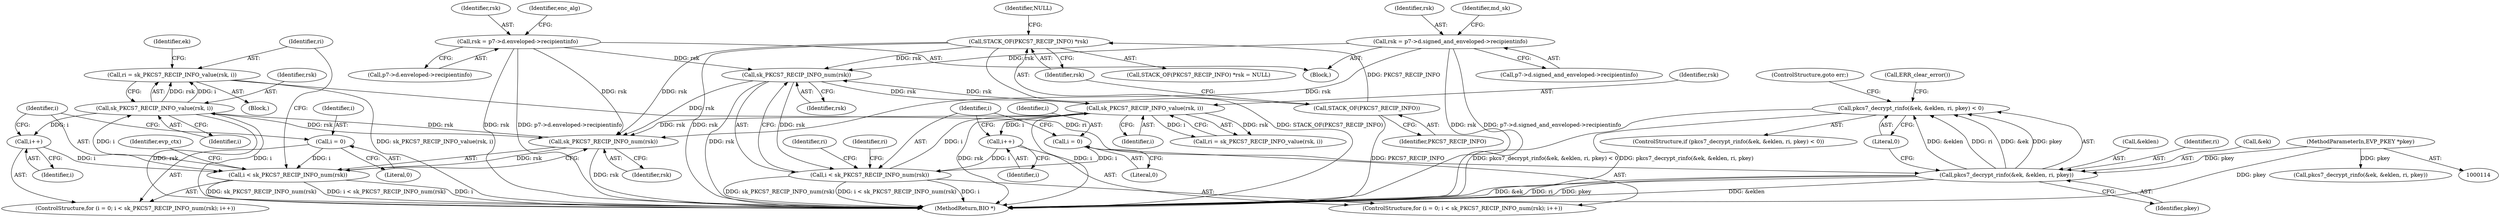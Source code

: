 digraph "0_openssl_59302b600e8d5b77ef144e447bb046fd7ab72686@API" {
"1000528" [label="(Call,pkcs7_decrypt_rinfo(&ek, &eklen, ri, pkey) < 0)"];
"1000529" [label="(Call,pkcs7_decrypt_rinfo(&ek, &eklen, ri, pkey))"];
"1000522" [label="(Call,ri = sk_PKCS7_RECIP_INFO_value(rsk, i))"];
"1000524" [label="(Call,sk_PKCS7_RECIP_INFO_value(rsk, i))"];
"1000517" [label="(Call,sk_PKCS7_RECIP_INFO_num(rsk))"];
"1000318" [label="(Call,rsk = p7->d.enveloped->recipientinfo)"];
"1000163" [label="(Call,STACK_OF(PKCS7_RECIP_INFO) *rsk)"];
"1000164" [label="(Call,STACK_OF(PKCS7_RECIP_INFO))"];
"1000478" [label="(Call,sk_PKCS7_RECIP_INFO_num(rsk))"];
"1000485" [label="(Call,sk_PKCS7_RECIP_INFO_value(rsk, i))"];
"1000476" [label="(Call,i < sk_PKCS7_RECIP_INFO_num(rsk))"];
"1000473" [label="(Call,i = 0)"];
"1000480" [label="(Call,i++)"];
"1000261" [label="(Call,rsk = p7->d.signed_and_enveloped->recipientinfo)"];
"1000515" [label="(Call,i < sk_PKCS7_RECIP_INFO_num(rsk))"];
"1000519" [label="(Call,i++)"];
"1000512" [label="(Call,i = 0)"];
"1000116" [label="(MethodParameterIn,EVP_PKEY *pkey)"];
"1000116" [label="(MethodParameterIn,EVP_PKEY *pkey)"];
"1000520" [label="(Identifier,i)"];
"1000526" [label="(Identifier,i)"];
"1000529" [label="(Call,pkcs7_decrypt_rinfo(&ek, &eklen, ri, pkey))"];
"1000532" [label="(Call,&eklen)"];
"1000477" [label="(Identifier,i)"];
"1000535" [label="(Identifier,pkey)"];
"1000523" [label="(Identifier,ri)"];
"1000476" [label="(Call,i < sk_PKCS7_RECIP_INFO_num(rsk))"];
"1000517" [label="(Call,sk_PKCS7_RECIP_INFO_num(rsk))"];
"1000524" [label="(Call,sk_PKCS7_RECIP_INFO_value(rsk, i))"];
"1000499" [label="(Identifier,ri)"];
"1000480" [label="(Call,i++)"];
"1000263" [label="(Call,p7->d.signed_and_enveloped->recipientinfo)"];
"1000536" [label="(Literal,0)"];
"1000525" [label="(Identifier,rsk)"];
"1000166" [label="(Identifier,rsk)"];
"1000513" [label="(Identifier,i)"];
"1000484" [label="(Identifier,ri)"];
"1000164" [label="(Call,STACK_OF(PKCS7_RECIP_INFO))"];
"1000514" [label="(Literal,0)"];
"1000534" [label="(Identifier,ri)"];
"1000521" [label="(Block,)"];
"1000261" [label="(Call,rsk = p7->d.signed_and_enveloped->recipientinfo)"];
"1000537" [label="(ControlStructure,goto err;)"];
"1000162" [label="(Call,STACK_OF(PKCS7_RECIP_INFO) *rsk = NULL)"];
"1000531" [label="(Identifier,ek)"];
"1000485" [label="(Call,sk_PKCS7_RECIP_INFO_value(rsk, i))"];
"1000554" [label="(Identifier,evp_ctx)"];
"1000475" [label="(Literal,0)"];
"1000739" [label="(MethodReturn,BIO *)"];
"1000472" [label="(ControlStructure,for (i = 0; i < sk_PKCS7_RECIP_INFO_num(rsk); i++))"];
"1000328" [label="(Identifier,enc_alg)"];
"1000318" [label="(Call,rsk = p7->d.enveloped->recipientinfo)"];
"1000487" [label="(Identifier,i)"];
"1000515" [label="(Call,i < sk_PKCS7_RECIP_INFO_num(rsk))"];
"1000478" [label="(Call,sk_PKCS7_RECIP_INFO_num(rsk))"];
"1000528" [label="(Call,pkcs7_decrypt_rinfo(&ek, &eklen, ri, pkey) < 0)"];
"1000473" [label="(Call,i = 0)"];
"1000522" [label="(Call,ri = sk_PKCS7_RECIP_INFO_value(rsk, i))"];
"1000519" [label="(Call,i++)"];
"1000483" [label="(Call,ri = sk_PKCS7_RECIP_INFO_value(rsk, i))"];
"1000516" [label="(Identifier,i)"];
"1000518" [label="(Identifier,rsk)"];
"1000319" [label="(Identifier,rsk)"];
"1000479" [label="(Identifier,rsk)"];
"1000163" [label="(Call,STACK_OF(PKCS7_RECIP_INFO) *rsk)"];
"1000530" [label="(Call,&ek)"];
"1000271" [label="(Identifier,md_sk)"];
"1000538" [label="(Call,ERR_clear_error())"];
"1000511" [label="(ControlStructure,for (i = 0; i < sk_PKCS7_RECIP_INFO_num(rsk); i++))"];
"1000543" [label="(Call,pkcs7_decrypt_rinfo(&ek, &eklen, ri, pkey))"];
"1000225" [label="(Block,)"];
"1000474" [label="(Identifier,i)"];
"1000262" [label="(Identifier,rsk)"];
"1000486" [label="(Identifier,rsk)"];
"1000481" [label="(Identifier,i)"];
"1000167" [label="(Identifier,NULL)"];
"1000512" [label="(Call,i = 0)"];
"1000165" [label="(Identifier,PKCS7_RECIP_INFO)"];
"1000527" [label="(ControlStructure,if (pkcs7_decrypt_rinfo(&ek, &eklen, ri, pkey) < 0))"];
"1000320" [label="(Call,p7->d.enveloped->recipientinfo)"];
"1000528" -> "1000527"  [label="AST: "];
"1000528" -> "1000536"  [label="CFG: "];
"1000529" -> "1000528"  [label="AST: "];
"1000536" -> "1000528"  [label="AST: "];
"1000537" -> "1000528"  [label="CFG: "];
"1000538" -> "1000528"  [label="CFG: "];
"1000528" -> "1000739"  [label="DDG: pkcs7_decrypt_rinfo(&ek, &eklen, ri, pkey) < 0"];
"1000528" -> "1000739"  [label="DDG: pkcs7_decrypt_rinfo(&ek, &eklen, ri, pkey)"];
"1000529" -> "1000528"  [label="DDG: &ek"];
"1000529" -> "1000528"  [label="DDG: &eklen"];
"1000529" -> "1000528"  [label="DDG: ri"];
"1000529" -> "1000528"  [label="DDG: pkey"];
"1000529" -> "1000535"  [label="CFG: "];
"1000530" -> "1000529"  [label="AST: "];
"1000532" -> "1000529"  [label="AST: "];
"1000534" -> "1000529"  [label="AST: "];
"1000535" -> "1000529"  [label="AST: "];
"1000536" -> "1000529"  [label="CFG: "];
"1000529" -> "1000739"  [label="DDG: &ek"];
"1000529" -> "1000739"  [label="DDG: ri"];
"1000529" -> "1000739"  [label="DDG: pkey"];
"1000529" -> "1000739"  [label="DDG: &eklen"];
"1000522" -> "1000529"  [label="DDG: ri"];
"1000116" -> "1000529"  [label="DDG: pkey"];
"1000522" -> "1000521"  [label="AST: "];
"1000522" -> "1000524"  [label="CFG: "];
"1000523" -> "1000522"  [label="AST: "];
"1000524" -> "1000522"  [label="AST: "];
"1000531" -> "1000522"  [label="CFG: "];
"1000522" -> "1000739"  [label="DDG: sk_PKCS7_RECIP_INFO_value(rsk, i)"];
"1000524" -> "1000522"  [label="DDG: rsk"];
"1000524" -> "1000522"  [label="DDG: i"];
"1000524" -> "1000526"  [label="CFG: "];
"1000525" -> "1000524"  [label="AST: "];
"1000526" -> "1000524"  [label="AST: "];
"1000524" -> "1000739"  [label="DDG: rsk"];
"1000524" -> "1000739"  [label="DDG: i"];
"1000524" -> "1000517"  [label="DDG: rsk"];
"1000524" -> "1000519"  [label="DDG: i"];
"1000517" -> "1000524"  [label="DDG: rsk"];
"1000515" -> "1000524"  [label="DDG: i"];
"1000517" -> "1000515"  [label="AST: "];
"1000517" -> "1000518"  [label="CFG: "];
"1000518" -> "1000517"  [label="AST: "];
"1000515" -> "1000517"  [label="CFG: "];
"1000517" -> "1000739"  [label="DDG: rsk"];
"1000517" -> "1000515"  [label="DDG: rsk"];
"1000318" -> "1000517"  [label="DDG: rsk"];
"1000163" -> "1000517"  [label="DDG: rsk"];
"1000478" -> "1000517"  [label="DDG: rsk"];
"1000261" -> "1000517"  [label="DDG: rsk"];
"1000485" -> "1000517"  [label="DDG: rsk"];
"1000318" -> "1000225"  [label="AST: "];
"1000318" -> "1000320"  [label="CFG: "];
"1000319" -> "1000318"  [label="AST: "];
"1000320" -> "1000318"  [label="AST: "];
"1000328" -> "1000318"  [label="CFG: "];
"1000318" -> "1000739"  [label="DDG: rsk"];
"1000318" -> "1000739"  [label="DDG: p7->d.enveloped->recipientinfo"];
"1000318" -> "1000478"  [label="DDG: rsk"];
"1000163" -> "1000162"  [label="AST: "];
"1000163" -> "1000166"  [label="CFG: "];
"1000164" -> "1000163"  [label="AST: "];
"1000166" -> "1000163"  [label="AST: "];
"1000167" -> "1000163"  [label="CFG: "];
"1000163" -> "1000739"  [label="DDG: STACK_OF(PKCS7_RECIP_INFO)"];
"1000163" -> "1000739"  [label="DDG: rsk"];
"1000164" -> "1000163"  [label="DDG: PKCS7_RECIP_INFO"];
"1000163" -> "1000478"  [label="DDG: rsk"];
"1000164" -> "1000165"  [label="CFG: "];
"1000165" -> "1000164"  [label="AST: "];
"1000166" -> "1000164"  [label="CFG: "];
"1000164" -> "1000739"  [label="DDG: PKCS7_RECIP_INFO"];
"1000478" -> "1000476"  [label="AST: "];
"1000478" -> "1000479"  [label="CFG: "];
"1000479" -> "1000478"  [label="AST: "];
"1000476" -> "1000478"  [label="CFG: "];
"1000478" -> "1000739"  [label="DDG: rsk"];
"1000478" -> "1000476"  [label="DDG: rsk"];
"1000485" -> "1000478"  [label="DDG: rsk"];
"1000261" -> "1000478"  [label="DDG: rsk"];
"1000478" -> "1000485"  [label="DDG: rsk"];
"1000485" -> "1000483"  [label="AST: "];
"1000485" -> "1000487"  [label="CFG: "];
"1000486" -> "1000485"  [label="AST: "];
"1000487" -> "1000485"  [label="AST: "];
"1000483" -> "1000485"  [label="CFG: "];
"1000485" -> "1000739"  [label="DDG: rsk"];
"1000485" -> "1000739"  [label="DDG: i"];
"1000485" -> "1000480"  [label="DDG: i"];
"1000485" -> "1000483"  [label="DDG: rsk"];
"1000485" -> "1000483"  [label="DDG: i"];
"1000476" -> "1000485"  [label="DDG: i"];
"1000476" -> "1000472"  [label="AST: "];
"1000477" -> "1000476"  [label="AST: "];
"1000484" -> "1000476"  [label="CFG: "];
"1000499" -> "1000476"  [label="CFG: "];
"1000476" -> "1000739"  [label="DDG: i < sk_PKCS7_RECIP_INFO_num(rsk)"];
"1000476" -> "1000739"  [label="DDG: i"];
"1000476" -> "1000739"  [label="DDG: sk_PKCS7_RECIP_INFO_num(rsk)"];
"1000473" -> "1000476"  [label="DDG: i"];
"1000480" -> "1000476"  [label="DDG: i"];
"1000473" -> "1000472"  [label="AST: "];
"1000473" -> "1000475"  [label="CFG: "];
"1000474" -> "1000473"  [label="AST: "];
"1000475" -> "1000473"  [label="AST: "];
"1000477" -> "1000473"  [label="CFG: "];
"1000480" -> "1000472"  [label="AST: "];
"1000480" -> "1000481"  [label="CFG: "];
"1000481" -> "1000480"  [label="AST: "];
"1000477" -> "1000480"  [label="CFG: "];
"1000261" -> "1000225"  [label="AST: "];
"1000261" -> "1000263"  [label="CFG: "];
"1000262" -> "1000261"  [label="AST: "];
"1000263" -> "1000261"  [label="AST: "];
"1000271" -> "1000261"  [label="CFG: "];
"1000261" -> "1000739"  [label="DDG: p7->d.signed_and_enveloped->recipientinfo"];
"1000261" -> "1000739"  [label="DDG: rsk"];
"1000515" -> "1000511"  [label="AST: "];
"1000516" -> "1000515"  [label="AST: "];
"1000523" -> "1000515"  [label="CFG: "];
"1000554" -> "1000515"  [label="CFG: "];
"1000515" -> "1000739"  [label="DDG: i < sk_PKCS7_RECIP_INFO_num(rsk)"];
"1000515" -> "1000739"  [label="DDG: i"];
"1000515" -> "1000739"  [label="DDG: sk_PKCS7_RECIP_INFO_num(rsk)"];
"1000519" -> "1000515"  [label="DDG: i"];
"1000512" -> "1000515"  [label="DDG: i"];
"1000519" -> "1000511"  [label="AST: "];
"1000519" -> "1000520"  [label="CFG: "];
"1000520" -> "1000519"  [label="AST: "];
"1000516" -> "1000519"  [label="CFG: "];
"1000512" -> "1000511"  [label="AST: "];
"1000512" -> "1000514"  [label="CFG: "];
"1000513" -> "1000512"  [label="AST: "];
"1000514" -> "1000512"  [label="AST: "];
"1000516" -> "1000512"  [label="CFG: "];
"1000116" -> "1000114"  [label="AST: "];
"1000116" -> "1000739"  [label="DDG: pkey"];
"1000116" -> "1000543"  [label="DDG: pkey"];
}
